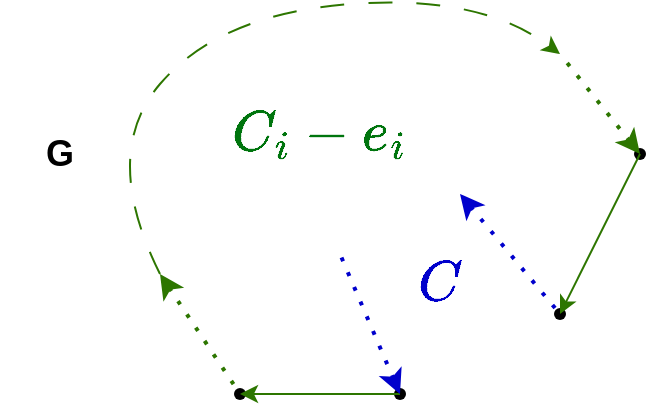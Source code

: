 <mxfile version="21.3.7" type="device">
  <diagram name="Page-1" id="V5jDszUlmnTWUOPBSBF2">
    <mxGraphModel dx="536" dy="364" grid="1" gridSize="10" guides="1" tooltips="1" connect="1" arrows="1" fold="1" page="1" pageScale="1" pageWidth="827" pageHeight="1169" math="1" shadow="0">
      <root>
        <mxCell id="0" />
        <mxCell id="1" parent="0" />
        <mxCell id="P6_PLEU_mZZHy8y2LjJ5-1" value="" style="shape=waypoint;sketch=0;fillStyle=solid;size=6;pointerEvents=1;points=[];fillColor=none;resizable=0;rotatable=0;perimeter=centerPerimeter;snapToPoint=1;" parent="1" vertex="1">
          <mxGeometry x="230" y="590" width="20" height="20" as="geometry" />
        </mxCell>
        <mxCell id="P6_PLEU_mZZHy8y2LjJ5-2" value="" style="shape=waypoint;sketch=0;fillStyle=solid;size=6;pointerEvents=1;points=[];fillColor=none;resizable=0;rotatable=0;perimeter=centerPerimeter;snapToPoint=1;" parent="1" vertex="1">
          <mxGeometry x="310" y="590" width="20" height="20" as="geometry" />
        </mxCell>
        <mxCell id="P6_PLEU_mZZHy8y2LjJ5-3" value="" style="shape=waypoint;sketch=0;fillStyle=solid;size=6;pointerEvents=1;points=[];fillColor=none;resizable=0;rotatable=0;perimeter=centerPerimeter;snapToPoint=1;" parent="1" vertex="1">
          <mxGeometry x="390" y="550" width="20" height="20" as="geometry" />
        </mxCell>
        <mxCell id="P6_PLEU_mZZHy8y2LjJ5-4" value="" style="shape=waypoint;sketch=0;fillStyle=solid;size=6;pointerEvents=1;points=[];fillColor=none;resizable=0;rotatable=0;perimeter=centerPerimeter;snapToPoint=1;" parent="1" vertex="1">
          <mxGeometry x="430" y="470" width="20" height="20" as="geometry" />
        </mxCell>
        <mxCell id="P6_PLEU_mZZHy8y2LjJ5-5" value="" style="endArrow=none;dashed=1;html=1;dashPattern=1 3;strokeWidth=2;rounded=0;startArrow=classic;startFill=1;fillColor=#60a917;strokeColor=#2D7600;" parent="1" target="P6_PLEU_mZZHy8y2LjJ5-1" edge="1">
          <mxGeometry width="50" height="50" relative="1" as="geometry">
            <mxPoint x="200" y="540" as="sourcePoint" />
            <mxPoint x="190" y="520" as="targetPoint" />
          </mxGeometry>
        </mxCell>
        <mxCell id="P6_PLEU_mZZHy8y2LjJ5-6" value="" style="endArrow=none;dashed=1;html=1;dashPattern=1 3;strokeWidth=2;rounded=0;startArrow=classic;startFill=1;fillColor=#60a917;strokeColor=#2D7600;" parent="1" source="P6_PLEU_mZZHy8y2LjJ5-4" edge="1">
          <mxGeometry width="50" height="50" relative="1" as="geometry">
            <mxPoint x="370" y="600" as="sourcePoint" />
            <mxPoint x="400" y="430" as="targetPoint" />
          </mxGeometry>
        </mxCell>
        <mxCell id="P6_PLEU_mZZHy8y2LjJ5-7" value="" style="endArrow=classic;html=1;rounded=0;fillColor=#60a917;strokeColor=#2D7600;" parent="1" source="P6_PLEU_mZZHy8y2LjJ5-4" target="P6_PLEU_mZZHy8y2LjJ5-3" edge="1">
          <mxGeometry width="50" height="50" relative="1" as="geometry">
            <mxPoint x="370" y="600" as="sourcePoint" />
            <mxPoint x="420" y="550" as="targetPoint" />
          </mxGeometry>
        </mxCell>
        <mxCell id="P6_PLEU_mZZHy8y2LjJ5-9" value="" style="endArrow=classic;html=1;rounded=0;entryX=0.517;entryY=0.367;entryDx=0;entryDy=0;entryPerimeter=0;fillColor=#60a917;strokeColor=#2D7600;" parent="1" source="P6_PLEU_mZZHy8y2LjJ5-2" target="P6_PLEU_mZZHy8y2LjJ5-1" edge="1">
          <mxGeometry width="50" height="50" relative="1" as="geometry">
            <mxPoint x="370" y="600" as="sourcePoint" />
            <mxPoint x="420" y="550" as="targetPoint" />
          </mxGeometry>
        </mxCell>
        <mxCell id="P6_PLEU_mZZHy8y2LjJ5-11" value="&lt;h2&gt;G&lt;/h2&gt;" style="text;html=1;strokeColor=none;fillColor=none;align=center;verticalAlign=middle;whiteSpace=wrap;rounded=0;" parent="1" vertex="1">
          <mxGeometry x="120" y="465" width="60" height="30" as="geometry" />
        </mxCell>
        <mxCell id="4GQPhcDxsIPB-ATdOpuB-1" value="" style="endArrow=none;dashed=1;html=1;dashPattern=1 3;strokeWidth=2;rounded=0;startArrow=classic;startFill=1;exitX=0.442;exitY=0.35;exitDx=0;exitDy=0;exitPerimeter=0;fillColor=#dae8fc;strokeColor=#0000CC;" parent="1" source="P6_PLEU_mZZHy8y2LjJ5-2" edge="1">
          <mxGeometry width="50" height="50" relative="1" as="geometry">
            <mxPoint x="370" y="640" as="sourcePoint" />
            <mxPoint x="290" y="530" as="targetPoint" />
          </mxGeometry>
        </mxCell>
        <mxCell id="4GQPhcDxsIPB-ATdOpuB-2" value="" style="endArrow=none;dashed=1;html=1;dashPattern=1 3;strokeWidth=2;rounded=0;startArrow=classic;startFill=1;fillColor=#dae8fc;strokeColor=#0000CC;" parent="1" target="P6_PLEU_mZZHy8y2LjJ5-3" edge="1">
          <mxGeometry width="50" height="50" relative="1" as="geometry">
            <mxPoint x="350" y="500" as="sourcePoint" />
            <mxPoint x="300" y="540" as="targetPoint" />
          </mxGeometry>
        </mxCell>
        <mxCell id="4GQPhcDxsIPB-ATdOpuB-4" value="&lt;h1&gt;&lt;font color=&quot;#0000cc&quot;&gt;\(C\)&lt;/font&gt;&lt;/h1&gt;" style="text;html=1;strokeColor=none;fillColor=none;align=center;verticalAlign=middle;whiteSpace=wrap;rounded=0;" parent="1" vertex="1">
          <mxGeometry x="310" y="530" width="60" height="30" as="geometry" />
        </mxCell>
        <mxCell id="jmqqkC7pRLv4R7NQJp5o-1" value="&lt;h1&gt;&lt;font color=&quot;#00750e&quot;&gt;\(C_i - e_i\)&lt;/font&gt;&lt;/h1&gt;" style="text;html=1;strokeColor=none;fillColor=none;align=center;verticalAlign=middle;whiteSpace=wrap;rounded=0;" parent="1" vertex="1">
          <mxGeometry x="230" y="450" width="100" height="40" as="geometry" />
        </mxCell>
        <mxCell id="jmqqkC7pRLv4R7NQJp5o-2" value="" style="endArrow=classic;html=1;dashed=1;dashPattern=12 12;curved=1;fillColor=#60a917;strokeColor=#2D7600;" parent="1" edge="1">
          <mxGeometry x="-0.0" width="50" height="50" relative="1" as="geometry">
            <mxPoint x="200" y="540" as="sourcePoint" />
            <mxPoint x="400" y="430" as="targetPoint" />
            <Array as="points">
              <mxPoint x="170" y="480" />
              <mxPoint x="230" y="410" />
              <mxPoint x="360" y="400" />
            </Array>
            <mxPoint as="offset" />
          </mxGeometry>
        </mxCell>
      </root>
    </mxGraphModel>
  </diagram>
</mxfile>
